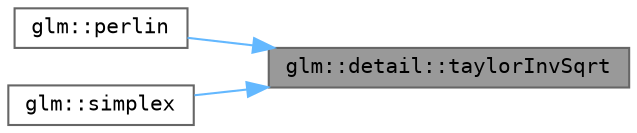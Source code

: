 digraph "glm::detail::taylorInvSqrt"
{
 // LATEX_PDF_SIZE
  bgcolor="transparent";
  edge [fontname=Terminal,fontsize=10,labelfontname=Helvetica,labelfontsize=10];
  node [fontname=Terminal,fontsize=10,shape=box,height=0.2,width=0.4];
  rankdir="RL";
  Node1 [label="glm::detail::taylorInvSqrt",height=0.2,width=0.4,color="gray40", fillcolor="grey60", style="filled", fontcolor="black",tooltip=" "];
  Node1 -> Node2 [dir="back",color="steelblue1",style="solid"];
  Node2 [label="glm::perlin",height=0.2,width=0.4,color="grey40", fillcolor="white", style="filled",URL="$namespaceglm.html#a54326f7a6c7c00d7702fe6f15fa0d13f",tooltip=" "];
  Node1 -> Node3 [dir="back",color="steelblue1",style="solid"];
  Node3 [label="glm::simplex",height=0.2,width=0.4,color="grey40", fillcolor="white", style="filled",URL="$namespaceglm.html#a9647df123e68432133be68c141dbee4a",tooltip=" "];
}
